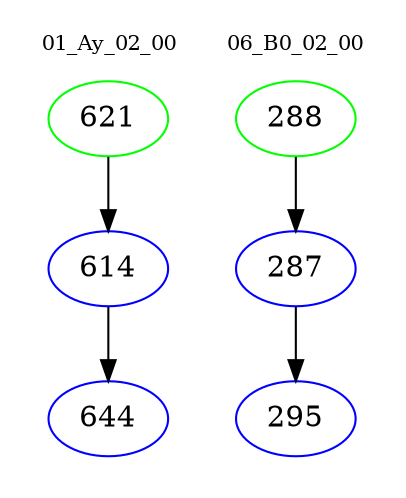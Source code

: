 digraph{
subgraph cluster_0 {
color = white
label = "01_Ay_02_00";
fontsize=10;
T0_621 [label="621", color="green"]
T0_621 -> T0_614 [color="black"]
T0_614 [label="614", color="blue"]
T0_614 -> T0_644 [color="black"]
T0_644 [label="644", color="blue"]
}
subgraph cluster_1 {
color = white
label = "06_B0_02_00";
fontsize=10;
T1_288 [label="288", color="green"]
T1_288 -> T1_287 [color="black"]
T1_287 [label="287", color="blue"]
T1_287 -> T1_295 [color="black"]
T1_295 [label="295", color="blue"]
}
}
